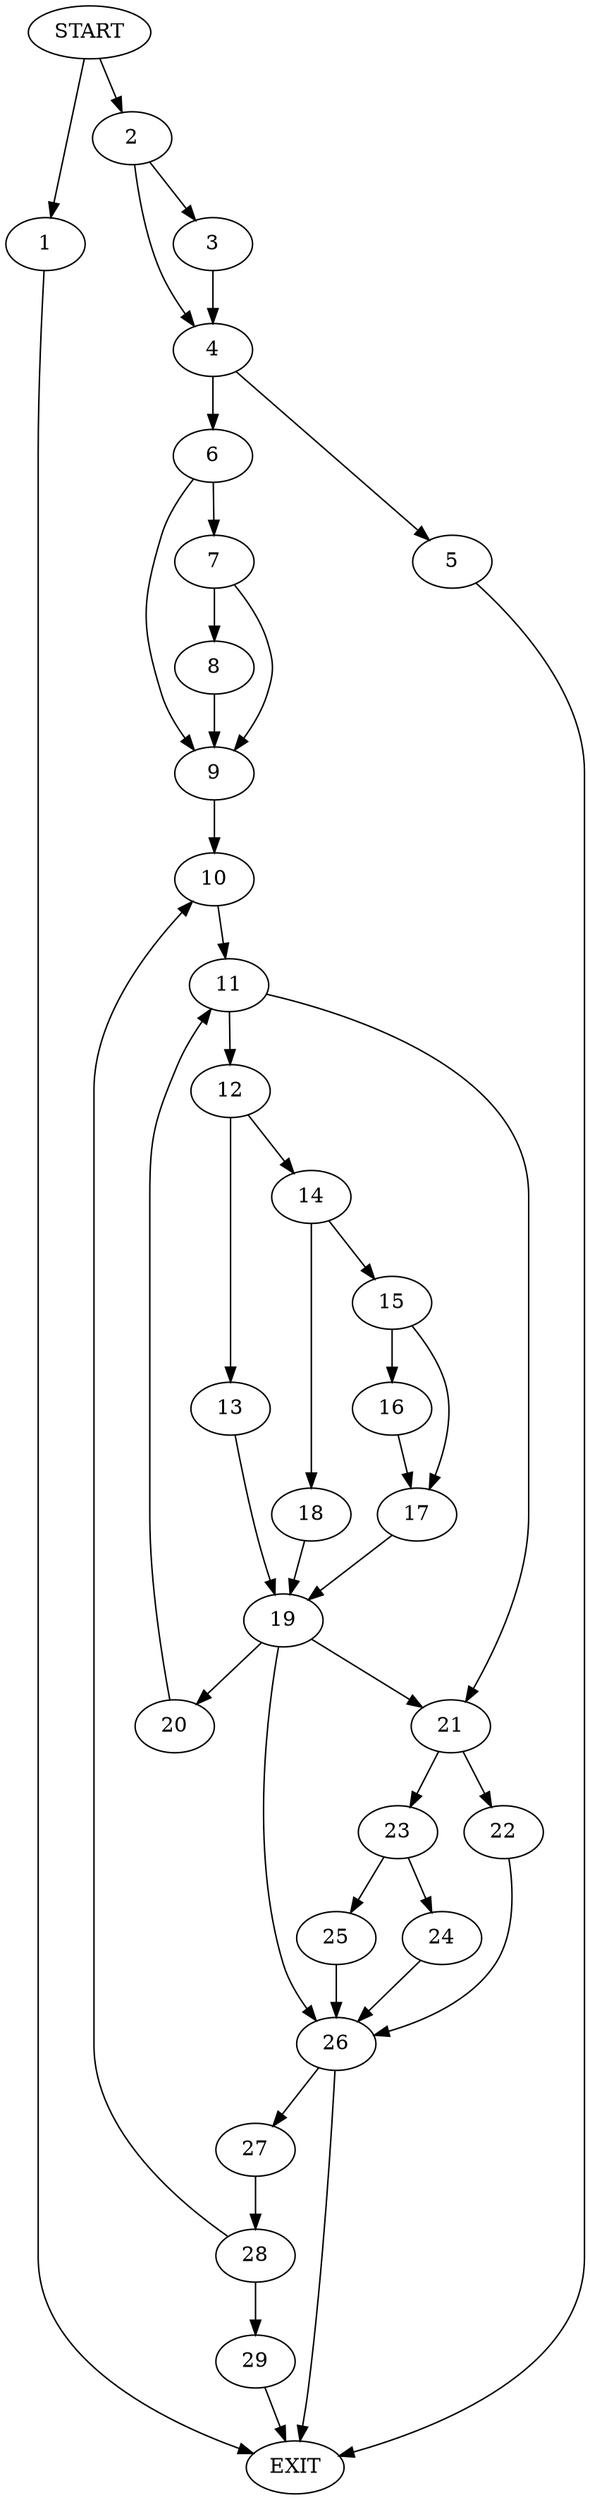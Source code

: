digraph { 
0 [label="START"];
1;
2;
3;
4;
5;
6;
7;
8;
9;
10;
11;
12;
13;
14;
15;
16;
17;
18;
19;
20;
21;
22;
23;
24;
25;
26;
27;
28;
29;
30[label="EXIT"];
0 -> 1;
0 -> 2;
1 -> 30;
2 -> 3;
2 -> 4;
3 -> 4;
4 -> 5;
4 -> 6;
5 -> 30;
6 -> 7;
6 -> 9;
7 -> 8;
7 -> 9;
8 -> 9;
9 -> 10;
10 -> 11;
11 -> 12;
11 -> 21;
12 -> 13;
12 -> 14;
13 -> 19;
14 -> 15;
14 -> 18;
15 -> 16;
15 -> 17;
16 -> 17;
17 -> 19;
18 -> 19;
19 -> 26;
19 -> 20;
19:s2 -> 21;
20 -> 11;
21 -> 22;
21 -> 23;
22 -> 26;
23 -> 24;
23 -> 25;
24 -> 26;
25 -> 26;
26 -> 30;
26 -> 27;
27 -> 28;
28 -> 10;
28 -> 29;
29 -> 30;
}